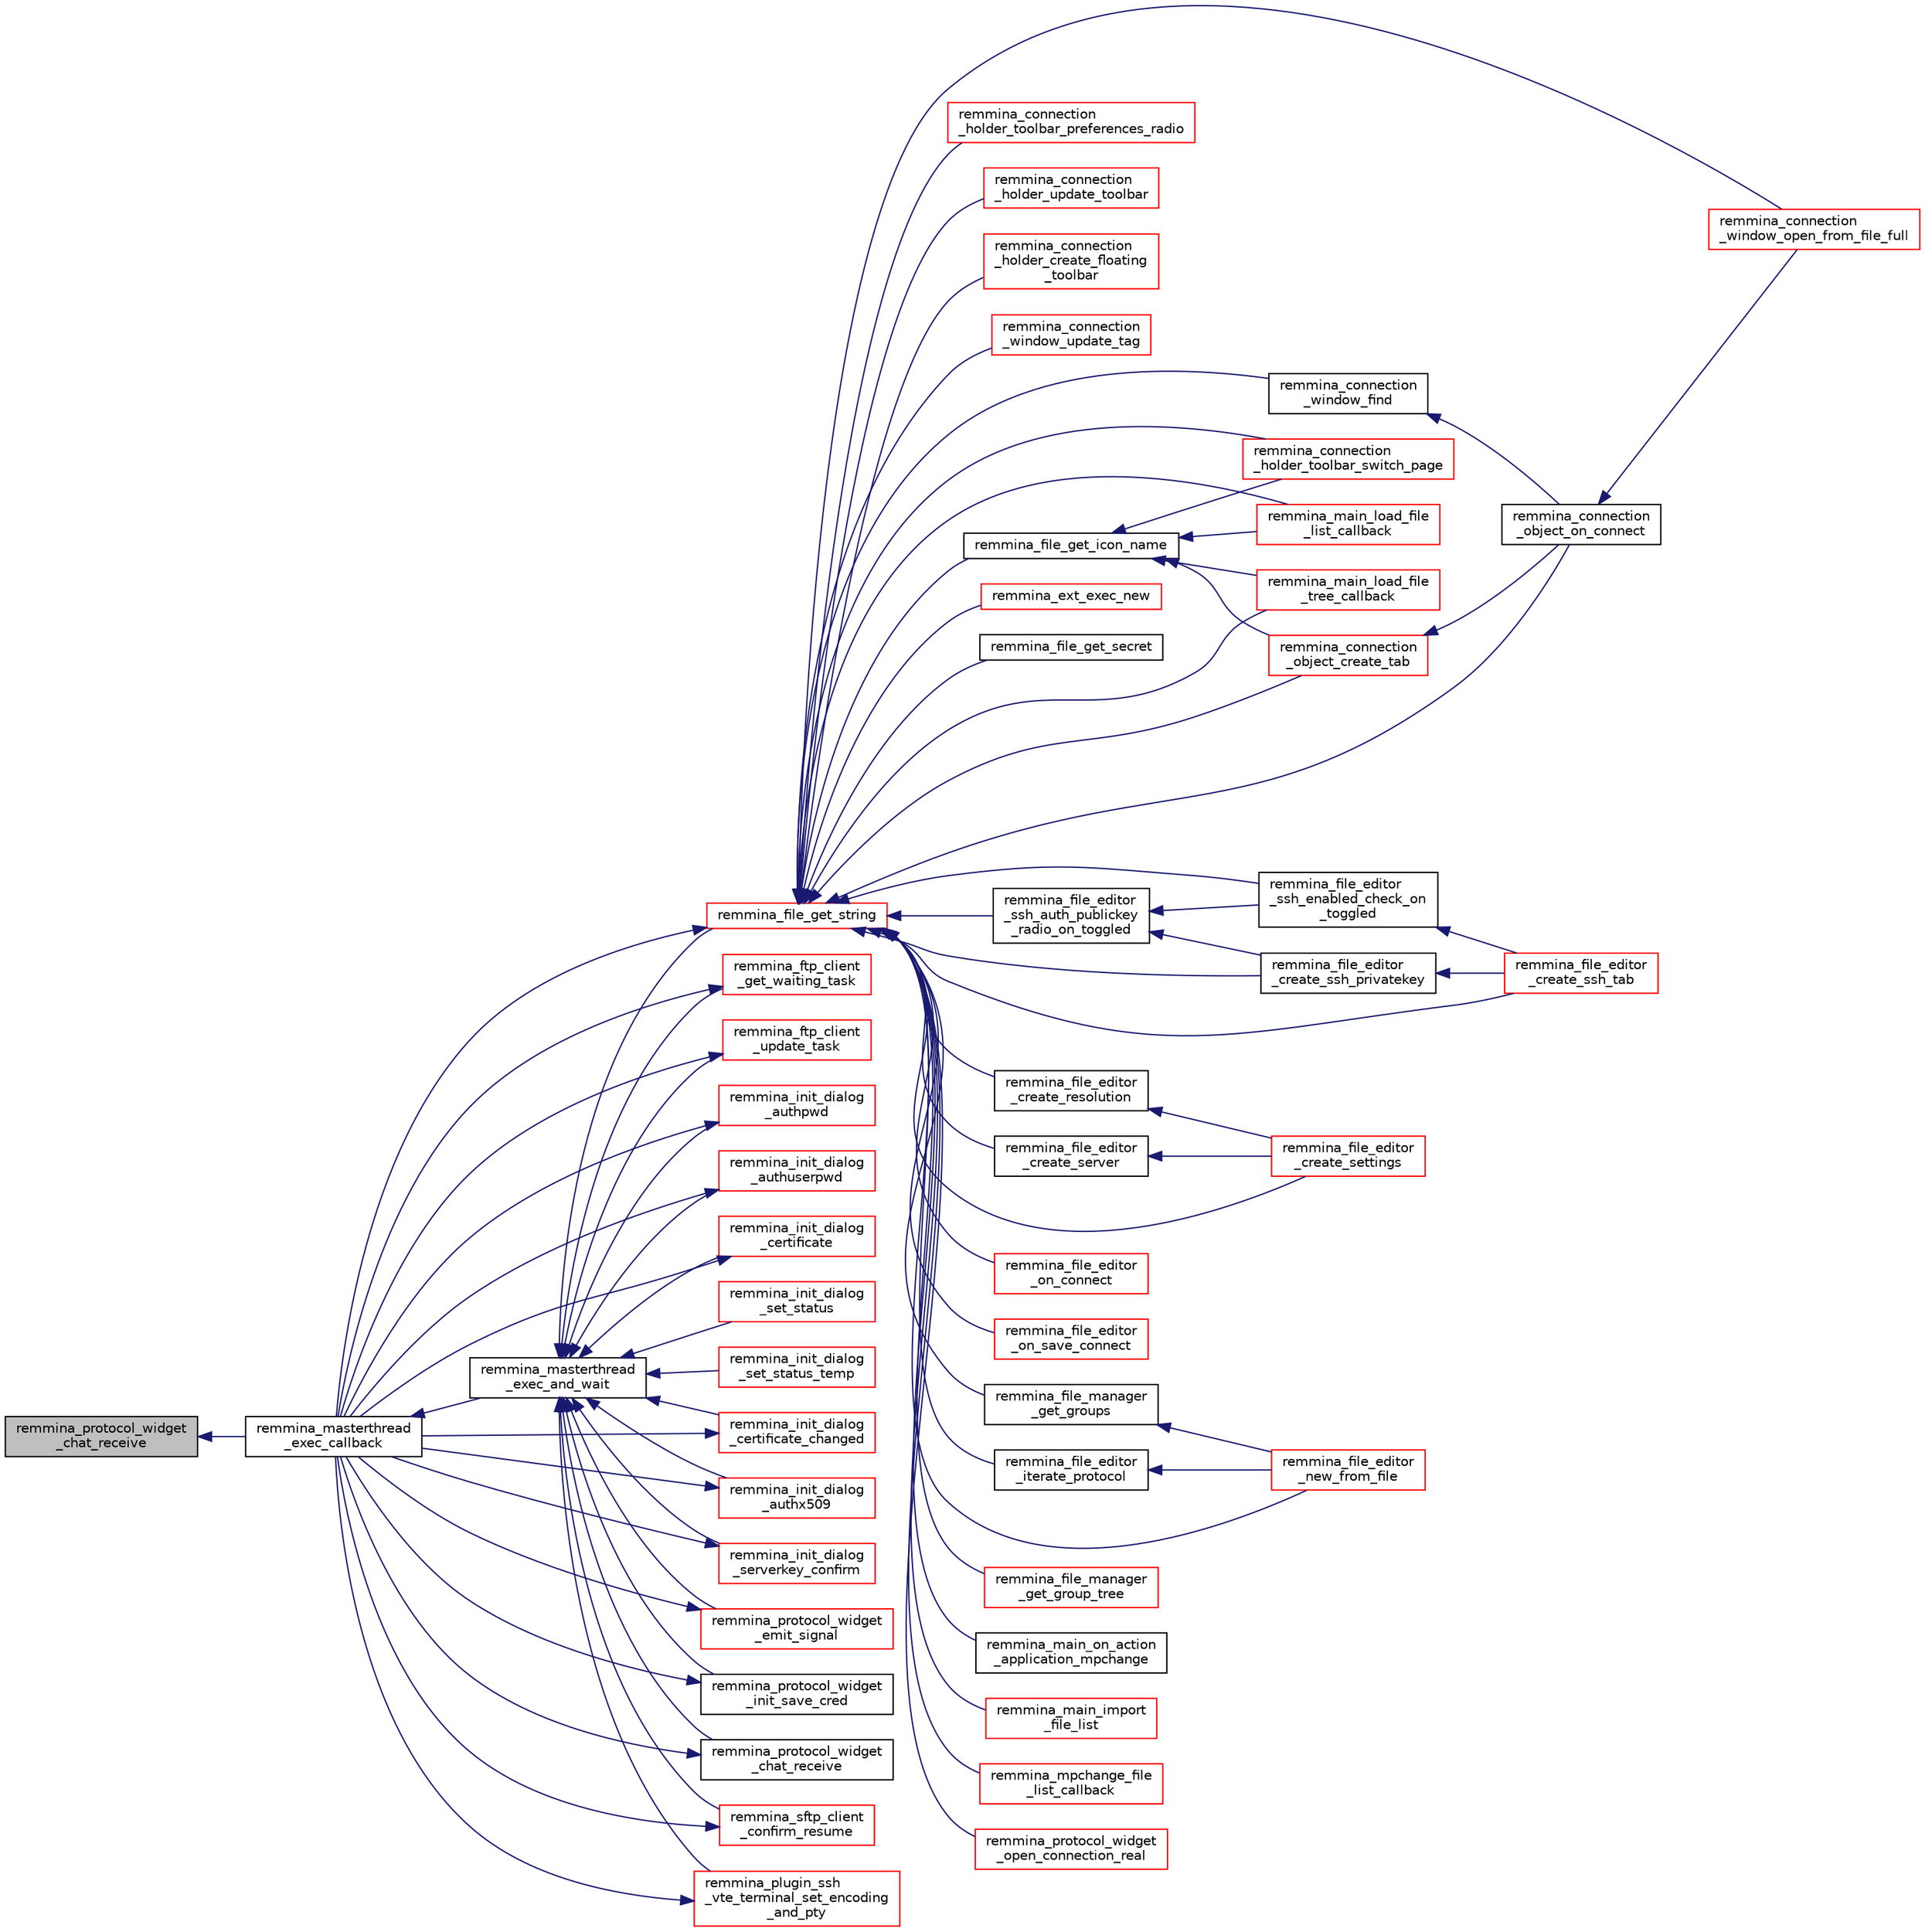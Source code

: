 digraph "remmina_protocol_widget_chat_receive"
{
  edge [fontname="Helvetica",fontsize="10",labelfontname="Helvetica",labelfontsize="10"];
  node [fontname="Helvetica",fontsize="10",shape=record];
  rankdir="LR";
  Node808 [label="remmina_protocol_widget\l_chat_receive",height=0.2,width=0.4,color="black", fillcolor="grey75", style="filled", fontcolor="black"];
  Node808 -> Node809 [dir="back",color="midnightblue",fontsize="10",style="solid",fontname="Helvetica"];
  Node809 [label="remmina_masterthread\l_exec_callback",height=0.2,width=0.4,color="black", fillcolor="white", style="filled",URL="$remmina__masterthread__exec_8c.html#ae5c4d736f1856249c255430e010a179f"];
  Node809 -> Node810 [dir="back",color="midnightblue",fontsize="10",style="solid",fontname="Helvetica"];
  Node810 [label="remmina_masterthread\l_exec_and_wait",height=0.2,width=0.4,color="black", fillcolor="white", style="filled",URL="$remmina__masterthread__exec_8h.html#a14628c2470cac50e87916a70ea05c97d"];
  Node810 -> Node811 [dir="back",color="midnightblue",fontsize="10",style="solid",fontname="Helvetica"];
  Node811 [label="remmina_file_get_string",height=0.2,width=0.4,color="red", fillcolor="white", style="filled",URL="$remmina__file_8h.html#a8eb1b213d9d08c6ad13683ce05f4355e"];
  Node811 -> Node812 [dir="back",color="midnightblue",fontsize="10",style="solid",fontname="Helvetica"];
  Node812 [label="remmina_connection\l_holder_toolbar_switch_page",height=0.2,width=0.4,color="red", fillcolor="white", style="filled",URL="$remmina__connection__window_8c.html#aefad8c92a20121f0563bfeaf06c25e8e"];
  Node811 -> Node855 [dir="back",color="midnightblue",fontsize="10",style="solid",fontname="Helvetica"];
  Node855 [label="remmina_connection\l_holder_toolbar_preferences_radio",height=0.2,width=0.4,color="red", fillcolor="white", style="filled",URL="$remmina__connection__window_8c.html#a1ddab4aacc284c606ab237eae9c0b5a9"];
  Node811 -> Node872 [dir="back",color="midnightblue",fontsize="10",style="solid",fontname="Helvetica"];
  Node872 [label="remmina_connection\l_holder_update_toolbar",height=0.2,width=0.4,color="red", fillcolor="white", style="filled",URL="$remmina__connection__window_8c.html#a1b31d50e3792f41f4f78c1dbc1c5b27c"];
  Node811 -> Node814 [dir="back",color="midnightblue",fontsize="10",style="solid",fontname="Helvetica"];
  Node814 [label="remmina_connection\l_holder_create_floating\l_toolbar",height=0.2,width=0.4,color="red", fillcolor="white", style="filled",URL="$remmina__connection__window_8c.html#a967dca6c1876afc3e6bcb763f9709d43"];
  Node811 -> Node876 [dir="back",color="midnightblue",fontsize="10",style="solid",fontname="Helvetica"];
  Node876 [label="remmina_connection\l_window_update_tag",height=0.2,width=0.4,color="red", fillcolor="white", style="filled",URL="$remmina__connection__window_8c.html#a49552d7adf2f4e22a59d89802171e52b"];
  Node811 -> Node877 [dir="back",color="midnightblue",fontsize="10",style="solid",fontname="Helvetica"];
  Node877 [label="remmina_connection\l_object_create_tab",height=0.2,width=0.4,color="red", fillcolor="white", style="filled",URL="$remmina__connection__window_8c.html#a888c4dd031e9366a3284cb34351865aa"];
  Node877 -> Node823 [dir="back",color="midnightblue",fontsize="10",style="solid",fontname="Helvetica"];
  Node823 [label="remmina_connection\l_object_on_connect",height=0.2,width=0.4,color="black", fillcolor="white", style="filled",URL="$remmina__connection__window_8c.html#a0ad685a873ecef95ec13caba17e0c22e"];
  Node823 -> Node824 [dir="back",color="midnightblue",fontsize="10",style="solid",fontname="Helvetica"];
  Node824 [label="remmina_connection\l_window_open_from_file_full",height=0.2,width=0.4,color="red", fillcolor="white", style="filled",URL="$remmina__connection__window_8h.html#adbf2b670ca3bae96a99cb0b36021a961"];
  Node811 -> Node879 [dir="back",color="midnightblue",fontsize="10",style="solid",fontname="Helvetica"];
  Node879 [label="remmina_connection\l_window_find",height=0.2,width=0.4,color="black", fillcolor="white", style="filled",URL="$remmina__connection__window_8c.html#ae73329eababe2888df3ace5c2b94b410"];
  Node879 -> Node823 [dir="back",color="midnightblue",fontsize="10",style="solid",fontname="Helvetica"];
  Node811 -> Node823 [dir="back",color="midnightblue",fontsize="10",style="solid",fontname="Helvetica"];
  Node811 -> Node824 [dir="back",color="midnightblue",fontsize="10",style="solid",fontname="Helvetica"];
  Node811 -> Node880 [dir="back",color="midnightblue",fontsize="10",style="solid",fontname="Helvetica"];
  Node880 [label="remmina_ext_exec_new",height=0.2,width=0.4,color="red", fillcolor="white", style="filled",URL="$remmina__ext__exec_8h.html#a7c81795162a70d06294fdf935ea210d7"];
  Node811 -> Node902 [dir="back",color="midnightblue",fontsize="10",style="solid",fontname="Helvetica"];
  Node902 [label="remmina_file_get_secret",height=0.2,width=0.4,color="black", fillcolor="white", style="filled",URL="$remmina__file_8h.html#ad514c2523ff0c919ddf535e3dbad9f3a"];
  Node811 -> Node903 [dir="back",color="midnightblue",fontsize="10",style="solid",fontname="Helvetica"];
  Node903 [label="remmina_file_get_icon_name",height=0.2,width=0.4,color="black", fillcolor="white", style="filled",URL="$remmina__file_8h.html#a2feb8e9e32f3ff4e2fac836e67a77331"];
  Node903 -> Node812 [dir="back",color="midnightblue",fontsize="10",style="solid",fontname="Helvetica"];
  Node903 -> Node877 [dir="back",color="midnightblue",fontsize="10",style="solid",fontname="Helvetica"];
  Node903 -> Node904 [dir="back",color="midnightblue",fontsize="10",style="solid",fontname="Helvetica"];
  Node904 [label="remmina_main_load_file\l_list_callback",height=0.2,width=0.4,color="red", fillcolor="white", style="filled",URL="$remmina__main_8c.html#a71f485dba1b11bf8cba129920767b5e6"];
  Node903 -> Node932 [dir="back",color="midnightblue",fontsize="10",style="solid",fontname="Helvetica"];
  Node932 [label="remmina_main_load_file\l_tree_callback",height=0.2,width=0.4,color="red", fillcolor="white", style="filled",URL="$remmina__main_8c.html#ae32574ebe06b1a24f135af9379e663b4"];
  Node811 -> Node933 [dir="back",color="midnightblue",fontsize="10",style="solid",fontname="Helvetica"];
  Node933 [label="remmina_file_editor\l_ssh_auth_publickey\l_radio_on_toggled",height=0.2,width=0.4,color="black", fillcolor="white", style="filled",URL="$remmina__file__editor_8c.html#a17551efd1a9959b31de8ff78697d5de6"];
  Node933 -> Node934 [dir="back",color="midnightblue",fontsize="10",style="solid",fontname="Helvetica"];
  Node934 [label="remmina_file_editor\l_ssh_enabled_check_on\l_toggled",height=0.2,width=0.4,color="black", fillcolor="white", style="filled",URL="$remmina__file__editor_8c.html#a516afa1e2483403bb8afa4936bd4fdc8"];
  Node934 -> Node935 [dir="back",color="midnightblue",fontsize="10",style="solid",fontname="Helvetica"];
  Node935 [label="remmina_file_editor\l_create_ssh_tab",height=0.2,width=0.4,color="red", fillcolor="white", style="filled",URL="$remmina__file__editor_8c.html#adace1d2f4164572c00dba8b1230d86a1"];
  Node933 -> Node944 [dir="back",color="midnightblue",fontsize="10",style="solid",fontname="Helvetica"];
  Node944 [label="remmina_file_editor\l_create_ssh_privatekey",height=0.2,width=0.4,color="black", fillcolor="white", style="filled",URL="$remmina__file__editor_8c.html#ab39d33637d0059aa67c896b90bc316f1"];
  Node944 -> Node935 [dir="back",color="midnightblue",fontsize="10",style="solid",fontname="Helvetica"];
  Node811 -> Node934 [dir="back",color="midnightblue",fontsize="10",style="solid",fontname="Helvetica"];
  Node811 -> Node944 [dir="back",color="midnightblue",fontsize="10",style="solid",fontname="Helvetica"];
  Node811 -> Node945 [dir="back",color="midnightblue",fontsize="10",style="solid",fontname="Helvetica"];
  Node945 [label="remmina_file_editor\l_create_server",height=0.2,width=0.4,color="black", fillcolor="white", style="filled",URL="$remmina__file__editor_8c.html#af7edb004da0ecc48277c1b656f2649ae"];
  Node945 -> Node946 [dir="back",color="midnightblue",fontsize="10",style="solid",fontname="Helvetica"];
  Node946 [label="remmina_file_editor\l_create_settings",height=0.2,width=0.4,color="red", fillcolor="white", style="filled",URL="$remmina__file__editor_8c.html#a727f967cf81d4af3f953046b0c4cf08d"];
  Node811 -> Node947 [dir="back",color="midnightblue",fontsize="10",style="solid",fontname="Helvetica"];
  Node947 [label="remmina_file_editor\l_create_resolution",height=0.2,width=0.4,color="black", fillcolor="white", style="filled",URL="$remmina__file__editor_8c.html#afad358c6e3a5918416c6eb036157d8e5"];
  Node947 -> Node946 [dir="back",color="midnightblue",fontsize="10",style="solid",fontname="Helvetica"];
  Node811 -> Node946 [dir="back",color="midnightblue",fontsize="10",style="solid",fontname="Helvetica"];
  Node811 -> Node935 [dir="back",color="midnightblue",fontsize="10",style="solid",fontname="Helvetica"];
  Node811 -> Node850 [dir="back",color="midnightblue",fontsize="10",style="solid",fontname="Helvetica"];
  Node850 [label="remmina_file_editor\l_on_connect",height=0.2,width=0.4,color="red", fillcolor="white", style="filled",URL="$remmina__file__editor_8c.html#a73b8581fd1fd77532b748d91a2951f25"];
  Node811 -> Node835 [dir="back",color="midnightblue",fontsize="10",style="solid",fontname="Helvetica"];
  Node835 [label="remmina_file_editor\l_on_save_connect",height=0.2,width=0.4,color="red", fillcolor="white", style="filled",URL="$remmina__file__editor_8c.html#a57224f3f69f04f398de563b71be6b18e"];
  Node811 -> Node948 [dir="back",color="midnightblue",fontsize="10",style="solid",fontname="Helvetica"];
  Node948 [label="remmina_file_editor\l_iterate_protocol",height=0.2,width=0.4,color="black", fillcolor="white", style="filled",URL="$remmina__file__editor_8c.html#afc37e2e9dbe8f0c8bcf1a76d0c54ea1b"];
  Node948 -> Node938 [dir="back",color="midnightblue",fontsize="10",style="solid",fontname="Helvetica"];
  Node938 [label="remmina_file_editor\l_new_from_file",height=0.2,width=0.4,color="red", fillcolor="white", style="filled",URL="$remmina__file__editor_8h.html#a08327d6951c345808628dbb5784aba06"];
  Node811 -> Node938 [dir="back",color="midnightblue",fontsize="10",style="solid",fontname="Helvetica"];
  Node811 -> Node949 [dir="back",color="midnightblue",fontsize="10",style="solid",fontname="Helvetica"];
  Node949 [label="remmina_file_manager\l_get_groups",height=0.2,width=0.4,color="black", fillcolor="white", style="filled",URL="$remmina__file__manager_8h.html#a536edeef371d907ab3936f4d65c3003d"];
  Node949 -> Node938 [dir="back",color="midnightblue",fontsize="10",style="solid",fontname="Helvetica"];
  Node811 -> Node950 [dir="back",color="midnightblue",fontsize="10",style="solid",fontname="Helvetica"];
  Node950 [label="remmina_file_manager\l_get_group_tree",height=0.2,width=0.4,color="red", fillcolor="white", style="filled",URL="$remmina__file__manager_8h.html#a6593a3f297f420f012405fa582819857"];
  Node811 -> Node904 [dir="back",color="midnightblue",fontsize="10",style="solid",fontname="Helvetica"];
  Node811 -> Node932 [dir="back",color="midnightblue",fontsize="10",style="solid",fontname="Helvetica"];
  Node811 -> Node927 [dir="back",color="midnightblue",fontsize="10",style="solid",fontname="Helvetica"];
  Node927 [label="remmina_main_on_action\l_application_mpchange",height=0.2,width=0.4,color="black", fillcolor="white", style="filled",URL="$remmina__main_8c.html#ab4f57cd4cee702be983cf78ed13de578"];
  Node811 -> Node912 [dir="back",color="midnightblue",fontsize="10",style="solid",fontname="Helvetica"];
  Node912 [label="remmina_main_import\l_file_list",height=0.2,width=0.4,color="red", fillcolor="white", style="filled",URL="$remmina__main_8c.html#ac767825cb87a34531306cfb587216d20"];
  Node811 -> Node809 [dir="back",color="midnightblue",fontsize="10",style="solid",fontname="Helvetica"];
  Node811 -> Node952 [dir="back",color="midnightblue",fontsize="10",style="solid",fontname="Helvetica"];
  Node952 [label="remmina_mpchange_file\l_list_callback",height=0.2,width=0.4,color="red", fillcolor="white", style="filled",URL="$remmina__mpchange_8c.html#a26ac0b33bd0b5ea718e16d04923b5ccd"];
  Node811 -> Node899 [dir="back",color="midnightblue",fontsize="10",style="solid",fontname="Helvetica"];
  Node899 [label="remmina_protocol_widget\l_open_connection_real",height=0.2,width=0.4,color="red", fillcolor="white", style="filled",URL="$remmina__protocol__widget_8c.html#a76ad91e7f8648699f71c466e203aa6dd"];
  Node810 -> Node982 [dir="back",color="midnightblue",fontsize="10",style="solid",fontname="Helvetica"];
  Node982 [label="remmina_ftp_client\l_get_waiting_task",height=0.2,width=0.4,color="red", fillcolor="white", style="filled",URL="$remmina__ftp__client_8h.html#a33e4993b60c36eae89a6a0a943d28141"];
  Node982 -> Node809 [dir="back",color="midnightblue",fontsize="10",style="solid",fontname="Helvetica"];
  Node810 -> Node987 [dir="back",color="midnightblue",fontsize="10",style="solid",fontname="Helvetica"];
  Node987 [label="remmina_ftp_client\l_update_task",height=0.2,width=0.4,color="red", fillcolor="white", style="filled",URL="$remmina__ftp__client_8h.html#ad96358f40ab056c91f796ddda886a1dd"];
  Node987 -> Node809 [dir="back",color="midnightblue",fontsize="10",style="solid",fontname="Helvetica"];
  Node810 -> Node995 [dir="back",color="midnightblue",fontsize="10",style="solid",fontname="Helvetica"];
  Node995 [label="remmina_init_dialog\l_set_status",height=0.2,width=0.4,color="red", fillcolor="white", style="filled",URL="$remmina__init__dialog_8h.html#a0091e150b446faa19e9af16f3d4de3cf"];
  Node810 -> Node996 [dir="back",color="midnightblue",fontsize="10",style="solid",fontname="Helvetica"];
  Node996 [label="remmina_init_dialog\l_set_status_temp",height=0.2,width=0.4,color="red", fillcolor="white", style="filled",URL="$remmina__init__dialog_8h.html#a930ccc7162308c419af5842b75bd333e"];
  Node810 -> Node998 [dir="back",color="midnightblue",fontsize="10",style="solid",fontname="Helvetica"];
  Node998 [label="remmina_init_dialog\l_authpwd",height=0.2,width=0.4,color="red", fillcolor="white", style="filled",URL="$remmina__init__dialog_8h.html#a755fc90b41b65cd6106915ab501433fa"];
  Node998 -> Node809 [dir="back",color="midnightblue",fontsize="10",style="solid",fontname="Helvetica"];
  Node810 -> Node999 [dir="back",color="midnightblue",fontsize="10",style="solid",fontname="Helvetica"];
  Node999 [label="remmina_init_dialog\l_authuserpwd",height=0.2,width=0.4,color="red", fillcolor="white", style="filled",URL="$remmina__init__dialog_8h.html#ad941f2348cd1752fc9d58c263690726c"];
  Node999 -> Node809 [dir="back",color="midnightblue",fontsize="10",style="solid",fontname="Helvetica"];
  Node810 -> Node1000 [dir="back",color="midnightblue",fontsize="10",style="solid",fontname="Helvetica"];
  Node1000 [label="remmina_init_dialog\l_certificate",height=0.2,width=0.4,color="red", fillcolor="white", style="filled",URL="$remmina__init__dialog_8h.html#abd47233840e1eefc1d511bc4e153b98b"];
  Node1000 -> Node809 [dir="back",color="midnightblue",fontsize="10",style="solid",fontname="Helvetica"];
  Node810 -> Node1002 [dir="back",color="midnightblue",fontsize="10",style="solid",fontname="Helvetica"];
  Node1002 [label="remmina_init_dialog\l_certificate_changed",height=0.2,width=0.4,color="red", fillcolor="white", style="filled",URL="$remmina__init__dialog_8h.html#a0cbfeb3db8a35acbb0293401a0976a97"];
  Node1002 -> Node809 [dir="back",color="midnightblue",fontsize="10",style="solid",fontname="Helvetica"];
  Node810 -> Node1004 [dir="back",color="midnightblue",fontsize="10",style="solid",fontname="Helvetica"];
  Node1004 [label="remmina_init_dialog\l_authx509",height=0.2,width=0.4,color="red", fillcolor="white", style="filled",URL="$remmina__init__dialog_8h.html#a022dc4f1c87b00dac294837358394ddf"];
  Node1004 -> Node809 [dir="back",color="midnightblue",fontsize="10",style="solid",fontname="Helvetica"];
  Node810 -> Node1005 [dir="back",color="midnightblue",fontsize="10",style="solid",fontname="Helvetica"];
  Node1005 [label="remmina_init_dialog\l_serverkey_confirm",height=0.2,width=0.4,color="red", fillcolor="white", style="filled",URL="$remmina__init__dialog_8h.html#a11fba22fe5f7f85985e01b499a52e534"];
  Node1005 -> Node809 [dir="back",color="midnightblue",fontsize="10",style="solid",fontname="Helvetica"];
  Node810 -> Node1008 [dir="back",color="midnightblue",fontsize="10",style="solid",fontname="Helvetica"];
  Node1008 [label="remmina_protocol_widget\l_emit_signal",height=0.2,width=0.4,color="red", fillcolor="white", style="filled",URL="$remmina__protocol__widget_8h.html#ac137cdabc0de7581333338789506f8b5"];
  Node1008 -> Node809 [dir="back",color="midnightblue",fontsize="10",style="solid",fontname="Helvetica"];
  Node810 -> Node931 [dir="back",color="midnightblue",fontsize="10",style="solid",fontname="Helvetica"];
  Node931 [label="remmina_protocol_widget\l_init_save_cred",height=0.2,width=0.4,color="black", fillcolor="white", style="filled",URL="$remmina__protocol__widget_8h.html#a7ac09ee83afa8a1a60cadf56b0ec83a6"];
  Node931 -> Node809 [dir="back",color="midnightblue",fontsize="10",style="solid",fontname="Helvetica"];
  Node810 -> Node1009 [dir="back",color="midnightblue",fontsize="10",style="solid",fontname="Helvetica"];
  Node1009 [label="remmina_protocol_widget\l_chat_receive",height=0.2,width=0.4,color="black", fillcolor="white", style="filled",URL="$remmina__protocol__widget_8h.html#ae2522242b3f39ee84ee8cf75170de0c0"];
  Node1009 -> Node809 [dir="back",color="midnightblue",fontsize="10",style="solid",fontname="Helvetica"];
  Node810 -> Node1010 [dir="back",color="midnightblue",fontsize="10",style="solid",fontname="Helvetica"];
  Node1010 [label="remmina_sftp_client\l_confirm_resume",height=0.2,width=0.4,color="red", fillcolor="white", style="filled",URL="$remmina__sftp__client_8h.html#a138904893cb9c7f6535b8dfc7ba17e33"];
  Node1010 -> Node809 [dir="back",color="midnightblue",fontsize="10",style="solid",fontname="Helvetica"];
  Node810 -> Node1011 [dir="back",color="midnightblue",fontsize="10",style="solid",fontname="Helvetica"];
  Node1011 [label="remmina_plugin_ssh\l_vte_terminal_set_encoding\l_and_pty",height=0.2,width=0.4,color="red", fillcolor="white", style="filled",URL="$remmina__ssh__plugin_8h.html#adc8e3776e67abca9ab913bc33172e4ce"];
  Node1011 -> Node809 [dir="back",color="midnightblue",fontsize="10",style="solid",fontname="Helvetica"];
}
